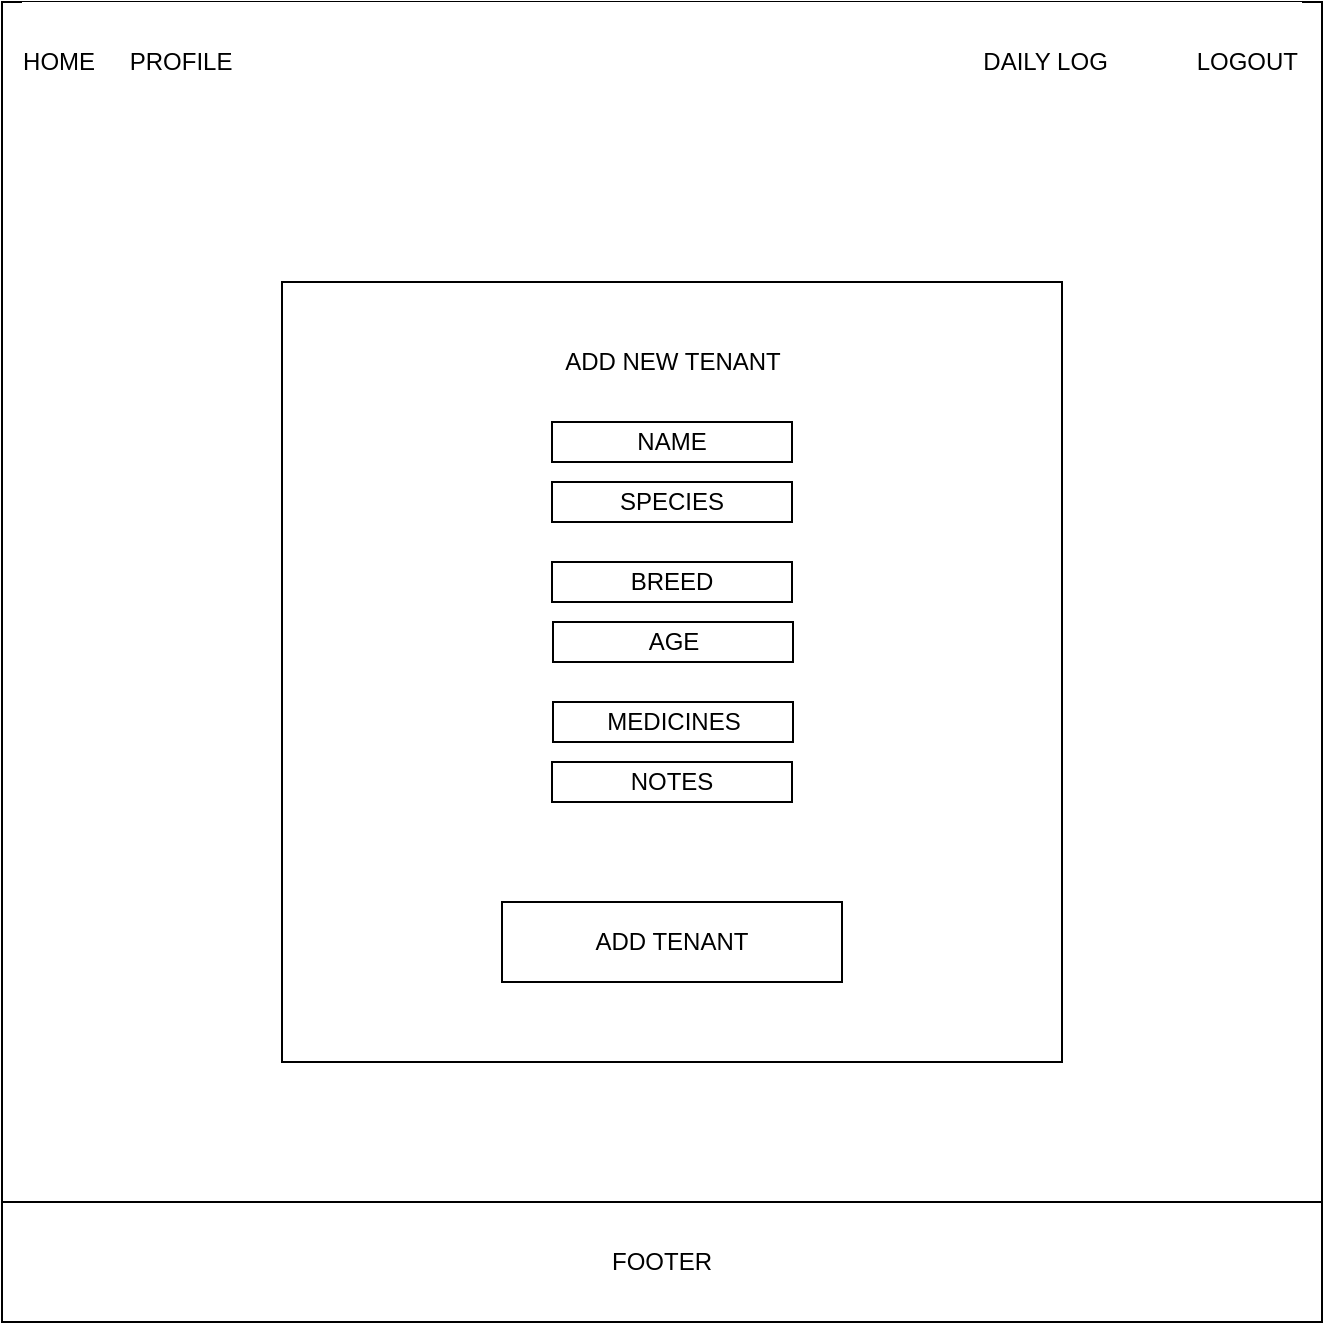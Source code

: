 <mxfile>
    <diagram id="ygFkDZHLJnuzZTnh9-o6" name="Page-1">
        <mxGraphModel dx="538" dy="385" grid="1" gridSize="10" guides="1" tooltips="1" connect="1" arrows="1" fold="1" page="1" pageScale="1" pageWidth="850" pageHeight="1100" math="0" shadow="0">
            <root>
                <mxCell id="0"/>
                <mxCell id="1" parent="0"/>
                <mxCell id="3" value="" style="whiteSpace=wrap;html=1;aspect=fixed;" parent="1" vertex="1">
                    <mxGeometry x="90" y="120" width="660" height="660" as="geometry"/>
                </mxCell>
                <mxCell id="4" value="&lt;div style=&quot;&quot;&gt;&lt;span style=&quot;background-color: initial;&quot;&gt;HOME&lt;span style=&quot;white-space: pre;&quot;&gt;&#9;&lt;/span&gt;PROFILE&lt;span style=&quot;white-space: pre;&quot;&gt;&#9;&lt;/span&gt;&lt;span style=&quot;white-space: pre;&quot;&gt;&#9;&lt;/span&gt;&lt;span style=&quot;white-space: pre;&quot;&gt;&#9;&lt;/span&gt;&lt;span style=&quot;white-space: pre;&quot;&gt;&#9;&lt;/span&gt;&lt;span style=&quot;white-space: pre;&quot;&gt;&#9;&lt;/span&gt;&lt;span style=&quot;white-space: pre;&quot;&gt;&#9;&lt;/span&gt;&lt;span style=&quot;white-space: pre;&quot;&gt;&#9;&lt;/span&gt;&lt;span style=&quot;white-space: pre;&quot;&gt;&#9;&lt;/span&gt;&lt;span style=&quot;white-space: pre;&quot;&gt;&#9;&lt;/span&gt;&lt;span style=&quot;white-space: pre;&quot;&gt;&#9;&lt;/span&gt;&lt;span style=&quot;white-space: pre;&quot;&gt;&#9;&lt;/span&gt;&lt;span style=&quot;white-space: pre;&quot;&gt;&#9;&lt;span style=&quot;white-space: pre;&quot;&gt;&#9;&lt;/span&gt;&lt;span style=&quot;white-space: pre;&quot;&gt;&#9;&lt;/span&gt;&lt;span style=&quot;white-space: pre;&quot;&gt;&#9;&lt;/span&gt;D&lt;/span&gt;AILY LOG&lt;span style=&quot;white-space: pre;&quot;&gt;&#9;&lt;/span&gt;&lt;span style=&quot;white-space: pre;&quot;&gt;&#9;&lt;/span&gt;&lt;/span&gt;&lt;span style=&quot;background-color: initial;&quot;&gt;LOGOUT&lt;/span&gt;&lt;/div&gt;" style="rounded=0;whiteSpace=wrap;html=1;align=right;strokeColor=none;" parent="1" vertex="1">
                    <mxGeometry x="100" y="120" width="640" height="60" as="geometry"/>
                </mxCell>
                <mxCell id="5" value="FOOTER" style="rounded=0;whiteSpace=wrap;html=1;" parent="1" vertex="1">
                    <mxGeometry x="90" y="720" width="660" height="60" as="geometry"/>
                </mxCell>
                <mxCell id="10" value="" style="whiteSpace=wrap;html=1;aspect=fixed;" parent="1" vertex="1">
                    <mxGeometry x="230" y="260" width="390" height="390" as="geometry"/>
                </mxCell>
                <mxCell id="13" value="ADD NEW TENANT" style="rounded=1;whiteSpace=wrap;html=1;fillColor=none;strokeColor=none;" parent="1" vertex="1">
                    <mxGeometry x="273" y="270" width="305" height="60" as="geometry"/>
                </mxCell>
                <mxCell id="29" value="ADD TENANT" style="rounded=0;whiteSpace=wrap;html=1;fillColor=none;" parent="1" vertex="1">
                    <mxGeometry x="340" y="570" width="170" height="40" as="geometry"/>
                </mxCell>
                <mxCell id="39" value="NAME" style="rounded=0;whiteSpace=wrap;html=1;" parent="1" vertex="1">
                    <mxGeometry x="365" y="330" width="120" height="20" as="geometry"/>
                </mxCell>
                <mxCell id="41" value="SPECIES" style="rounded=0;whiteSpace=wrap;html=1;" parent="1" vertex="1">
                    <mxGeometry x="365" y="360" width="120" height="20" as="geometry"/>
                </mxCell>
                <mxCell id="43" value="MEDICINES" style="rounded=0;whiteSpace=wrap;html=1;" parent="1" vertex="1">
                    <mxGeometry x="365.5" y="470" width="120" height="20" as="geometry"/>
                </mxCell>
                <mxCell id="44" value="NOTES" style="rounded=0;whiteSpace=wrap;html=1;" parent="1" vertex="1">
                    <mxGeometry x="365" y="500" width="120" height="20" as="geometry"/>
                </mxCell>
                <mxCell id="45" value="BREED" style="rounded=0;whiteSpace=wrap;html=1;" vertex="1" parent="1">
                    <mxGeometry x="365" y="400" width="120" height="20" as="geometry"/>
                </mxCell>
                <mxCell id="48" value="AGE" style="rounded=0;whiteSpace=wrap;html=1;" vertex="1" parent="1">
                    <mxGeometry x="365.5" y="430" width="120" height="20" as="geometry"/>
                </mxCell>
            </root>
        </mxGraphModel>
    </diagram>
</mxfile>